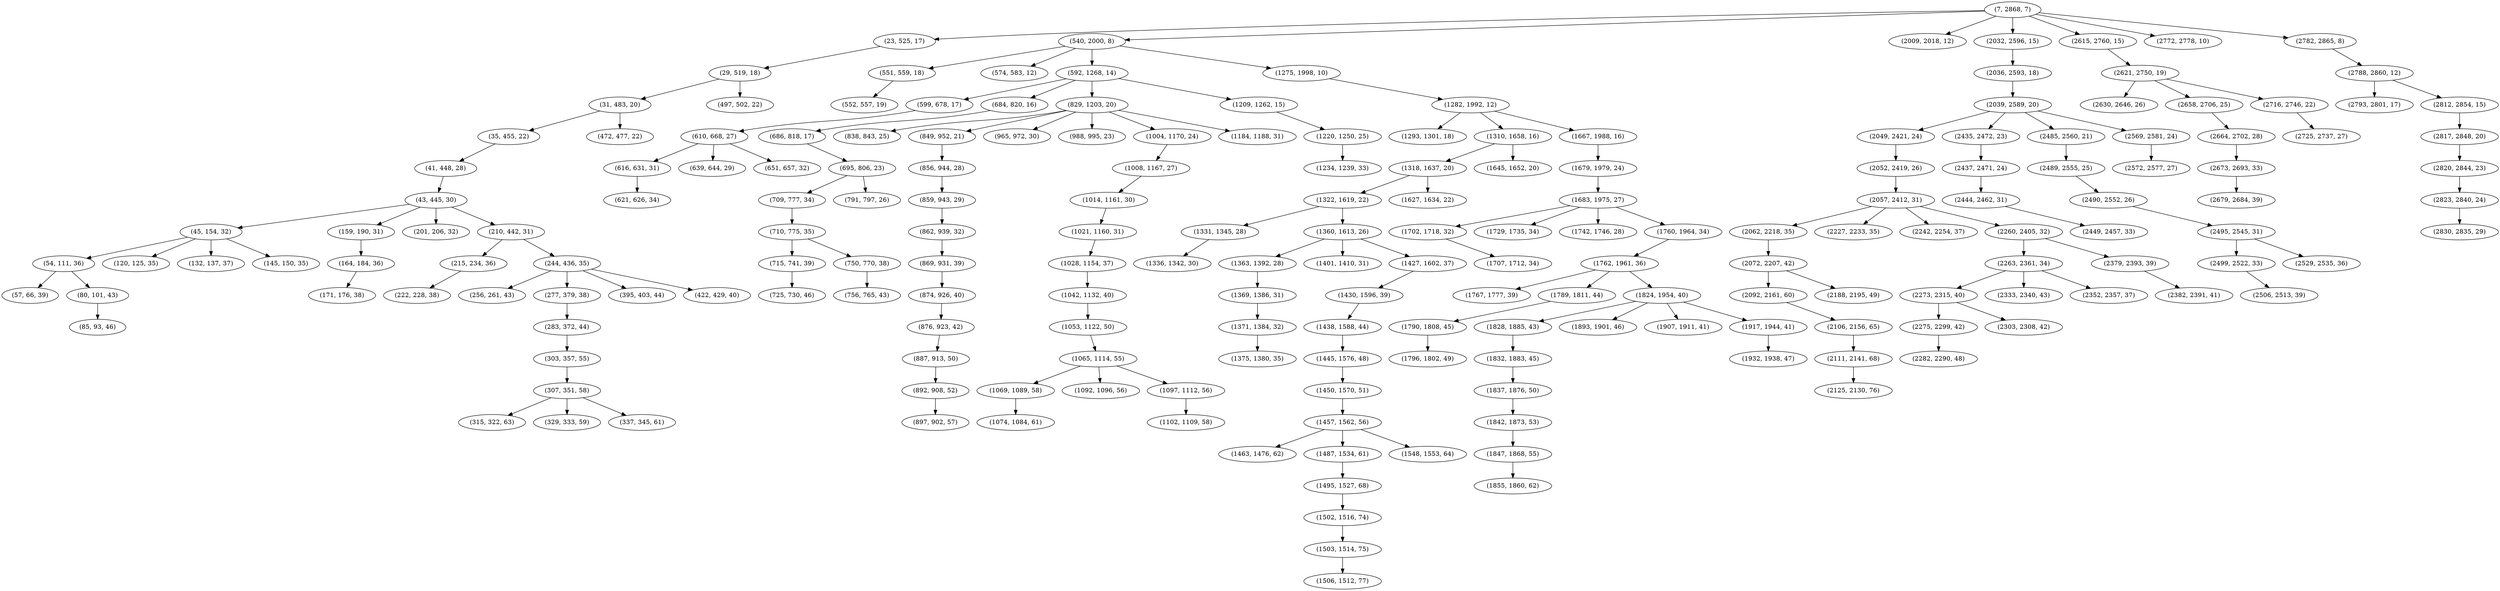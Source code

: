 digraph tree {
    "(7, 2868, 7)";
    "(23, 525, 17)";
    "(29, 519, 18)";
    "(31, 483, 20)";
    "(35, 455, 22)";
    "(41, 448, 28)";
    "(43, 445, 30)";
    "(45, 154, 32)";
    "(54, 111, 36)";
    "(57, 66, 39)";
    "(80, 101, 43)";
    "(85, 93, 46)";
    "(120, 125, 35)";
    "(132, 137, 37)";
    "(145, 150, 35)";
    "(159, 190, 31)";
    "(164, 184, 36)";
    "(171, 176, 38)";
    "(201, 206, 32)";
    "(210, 442, 31)";
    "(215, 234, 36)";
    "(222, 228, 38)";
    "(244, 436, 35)";
    "(256, 261, 43)";
    "(277, 379, 38)";
    "(283, 372, 44)";
    "(303, 357, 55)";
    "(307, 351, 58)";
    "(315, 322, 63)";
    "(329, 333, 59)";
    "(337, 345, 61)";
    "(395, 403, 44)";
    "(422, 429, 40)";
    "(472, 477, 22)";
    "(497, 502, 22)";
    "(540, 2000, 8)";
    "(551, 559, 18)";
    "(552, 557, 19)";
    "(574, 583, 12)";
    "(592, 1268, 14)";
    "(599, 678, 17)";
    "(610, 668, 27)";
    "(616, 631, 31)";
    "(621, 626, 34)";
    "(639, 644, 29)";
    "(651, 657, 32)";
    "(684, 820, 16)";
    "(686, 818, 17)";
    "(695, 806, 23)";
    "(709, 777, 34)";
    "(710, 775, 35)";
    "(715, 741, 39)";
    "(725, 730, 46)";
    "(750, 770, 38)";
    "(756, 765, 43)";
    "(791, 797, 26)";
    "(829, 1203, 20)";
    "(838, 843, 25)";
    "(849, 952, 21)";
    "(856, 944, 28)";
    "(859, 943, 29)";
    "(862, 939, 32)";
    "(869, 931, 39)";
    "(874, 926, 40)";
    "(876, 923, 42)";
    "(887, 913, 50)";
    "(892, 908, 52)";
    "(897, 902, 57)";
    "(965, 972, 30)";
    "(988, 995, 23)";
    "(1004, 1170, 24)";
    "(1008, 1167, 27)";
    "(1014, 1161, 30)";
    "(1021, 1160, 31)";
    "(1028, 1154, 37)";
    "(1042, 1132, 40)";
    "(1053, 1122, 50)";
    "(1065, 1114, 55)";
    "(1069, 1089, 58)";
    "(1074, 1084, 61)";
    "(1092, 1096, 56)";
    "(1097, 1112, 56)";
    "(1102, 1109, 58)";
    "(1184, 1188, 31)";
    "(1209, 1262, 15)";
    "(1220, 1250, 25)";
    "(1234, 1239, 33)";
    "(1275, 1998, 10)";
    "(1282, 1992, 12)";
    "(1293, 1301, 18)";
    "(1310, 1658, 16)";
    "(1318, 1637, 20)";
    "(1322, 1619, 22)";
    "(1331, 1345, 28)";
    "(1336, 1342, 30)";
    "(1360, 1613, 26)";
    "(1363, 1392, 28)";
    "(1369, 1386, 31)";
    "(1371, 1384, 32)";
    "(1375, 1380, 35)";
    "(1401, 1410, 31)";
    "(1427, 1602, 37)";
    "(1430, 1596, 39)";
    "(1438, 1588, 44)";
    "(1445, 1576, 48)";
    "(1450, 1570, 51)";
    "(1457, 1562, 56)";
    "(1463, 1476, 62)";
    "(1487, 1534, 61)";
    "(1495, 1527, 68)";
    "(1502, 1516, 74)";
    "(1503, 1514, 75)";
    "(1506, 1512, 77)";
    "(1548, 1553, 64)";
    "(1627, 1634, 22)";
    "(1645, 1652, 20)";
    "(1667, 1988, 16)";
    "(1679, 1979, 24)";
    "(1683, 1975, 27)";
    "(1702, 1718, 32)";
    "(1707, 1712, 34)";
    "(1729, 1735, 34)";
    "(1742, 1746, 28)";
    "(1760, 1964, 34)";
    "(1762, 1961, 36)";
    "(1767, 1777, 39)";
    "(1789, 1811, 44)";
    "(1790, 1808, 45)";
    "(1796, 1802, 49)";
    "(1824, 1954, 40)";
    "(1828, 1885, 43)";
    "(1832, 1883, 45)";
    "(1837, 1876, 50)";
    "(1842, 1873, 53)";
    "(1847, 1868, 55)";
    "(1855, 1860, 62)";
    "(1893, 1901, 46)";
    "(1907, 1911, 41)";
    "(1917, 1944, 41)";
    "(1932, 1938, 47)";
    "(2009, 2018, 12)";
    "(2032, 2596, 15)";
    "(2036, 2593, 18)";
    "(2039, 2589, 20)";
    "(2049, 2421, 24)";
    "(2052, 2419, 26)";
    "(2057, 2412, 31)";
    "(2062, 2218, 35)";
    "(2072, 2207, 42)";
    "(2092, 2161, 60)";
    "(2106, 2156, 65)";
    "(2111, 2141, 68)";
    "(2125, 2130, 76)";
    "(2188, 2195, 49)";
    "(2227, 2233, 35)";
    "(2242, 2254, 37)";
    "(2260, 2405, 32)";
    "(2263, 2361, 34)";
    "(2273, 2315, 40)";
    "(2275, 2299, 42)";
    "(2282, 2290, 48)";
    "(2303, 2308, 42)";
    "(2333, 2340, 43)";
    "(2352, 2357, 37)";
    "(2379, 2393, 39)";
    "(2382, 2391, 41)";
    "(2435, 2472, 23)";
    "(2437, 2471, 24)";
    "(2444, 2462, 31)";
    "(2449, 2457, 33)";
    "(2485, 2560, 21)";
    "(2489, 2555, 25)";
    "(2490, 2552, 26)";
    "(2495, 2545, 31)";
    "(2499, 2522, 33)";
    "(2506, 2513, 39)";
    "(2529, 2535, 36)";
    "(2569, 2581, 24)";
    "(2572, 2577, 27)";
    "(2615, 2760, 15)";
    "(2621, 2750, 19)";
    "(2630, 2646, 26)";
    "(2658, 2706, 25)";
    "(2664, 2702, 28)";
    "(2673, 2693, 33)";
    "(2679, 2684, 39)";
    "(2716, 2746, 22)";
    "(2725, 2737, 27)";
    "(2772, 2778, 10)";
    "(2782, 2865, 8)";
    "(2788, 2860, 12)";
    "(2793, 2801, 17)";
    "(2812, 2854, 15)";
    "(2817, 2848, 20)";
    "(2820, 2844, 23)";
    "(2823, 2840, 24)";
    "(2830, 2835, 29)";
    "(7, 2868, 7)" -> "(23, 525, 17)";
    "(7, 2868, 7)" -> "(540, 2000, 8)";
    "(7, 2868, 7)" -> "(2009, 2018, 12)";
    "(7, 2868, 7)" -> "(2032, 2596, 15)";
    "(7, 2868, 7)" -> "(2615, 2760, 15)";
    "(7, 2868, 7)" -> "(2772, 2778, 10)";
    "(7, 2868, 7)" -> "(2782, 2865, 8)";
    "(23, 525, 17)" -> "(29, 519, 18)";
    "(29, 519, 18)" -> "(31, 483, 20)";
    "(29, 519, 18)" -> "(497, 502, 22)";
    "(31, 483, 20)" -> "(35, 455, 22)";
    "(31, 483, 20)" -> "(472, 477, 22)";
    "(35, 455, 22)" -> "(41, 448, 28)";
    "(41, 448, 28)" -> "(43, 445, 30)";
    "(43, 445, 30)" -> "(45, 154, 32)";
    "(43, 445, 30)" -> "(159, 190, 31)";
    "(43, 445, 30)" -> "(201, 206, 32)";
    "(43, 445, 30)" -> "(210, 442, 31)";
    "(45, 154, 32)" -> "(54, 111, 36)";
    "(45, 154, 32)" -> "(120, 125, 35)";
    "(45, 154, 32)" -> "(132, 137, 37)";
    "(45, 154, 32)" -> "(145, 150, 35)";
    "(54, 111, 36)" -> "(57, 66, 39)";
    "(54, 111, 36)" -> "(80, 101, 43)";
    "(80, 101, 43)" -> "(85, 93, 46)";
    "(159, 190, 31)" -> "(164, 184, 36)";
    "(164, 184, 36)" -> "(171, 176, 38)";
    "(210, 442, 31)" -> "(215, 234, 36)";
    "(210, 442, 31)" -> "(244, 436, 35)";
    "(215, 234, 36)" -> "(222, 228, 38)";
    "(244, 436, 35)" -> "(256, 261, 43)";
    "(244, 436, 35)" -> "(277, 379, 38)";
    "(244, 436, 35)" -> "(395, 403, 44)";
    "(244, 436, 35)" -> "(422, 429, 40)";
    "(277, 379, 38)" -> "(283, 372, 44)";
    "(283, 372, 44)" -> "(303, 357, 55)";
    "(303, 357, 55)" -> "(307, 351, 58)";
    "(307, 351, 58)" -> "(315, 322, 63)";
    "(307, 351, 58)" -> "(329, 333, 59)";
    "(307, 351, 58)" -> "(337, 345, 61)";
    "(540, 2000, 8)" -> "(551, 559, 18)";
    "(540, 2000, 8)" -> "(574, 583, 12)";
    "(540, 2000, 8)" -> "(592, 1268, 14)";
    "(540, 2000, 8)" -> "(1275, 1998, 10)";
    "(551, 559, 18)" -> "(552, 557, 19)";
    "(592, 1268, 14)" -> "(599, 678, 17)";
    "(592, 1268, 14)" -> "(684, 820, 16)";
    "(592, 1268, 14)" -> "(829, 1203, 20)";
    "(592, 1268, 14)" -> "(1209, 1262, 15)";
    "(599, 678, 17)" -> "(610, 668, 27)";
    "(610, 668, 27)" -> "(616, 631, 31)";
    "(610, 668, 27)" -> "(639, 644, 29)";
    "(610, 668, 27)" -> "(651, 657, 32)";
    "(616, 631, 31)" -> "(621, 626, 34)";
    "(684, 820, 16)" -> "(686, 818, 17)";
    "(686, 818, 17)" -> "(695, 806, 23)";
    "(695, 806, 23)" -> "(709, 777, 34)";
    "(695, 806, 23)" -> "(791, 797, 26)";
    "(709, 777, 34)" -> "(710, 775, 35)";
    "(710, 775, 35)" -> "(715, 741, 39)";
    "(710, 775, 35)" -> "(750, 770, 38)";
    "(715, 741, 39)" -> "(725, 730, 46)";
    "(750, 770, 38)" -> "(756, 765, 43)";
    "(829, 1203, 20)" -> "(838, 843, 25)";
    "(829, 1203, 20)" -> "(849, 952, 21)";
    "(829, 1203, 20)" -> "(965, 972, 30)";
    "(829, 1203, 20)" -> "(988, 995, 23)";
    "(829, 1203, 20)" -> "(1004, 1170, 24)";
    "(829, 1203, 20)" -> "(1184, 1188, 31)";
    "(849, 952, 21)" -> "(856, 944, 28)";
    "(856, 944, 28)" -> "(859, 943, 29)";
    "(859, 943, 29)" -> "(862, 939, 32)";
    "(862, 939, 32)" -> "(869, 931, 39)";
    "(869, 931, 39)" -> "(874, 926, 40)";
    "(874, 926, 40)" -> "(876, 923, 42)";
    "(876, 923, 42)" -> "(887, 913, 50)";
    "(887, 913, 50)" -> "(892, 908, 52)";
    "(892, 908, 52)" -> "(897, 902, 57)";
    "(1004, 1170, 24)" -> "(1008, 1167, 27)";
    "(1008, 1167, 27)" -> "(1014, 1161, 30)";
    "(1014, 1161, 30)" -> "(1021, 1160, 31)";
    "(1021, 1160, 31)" -> "(1028, 1154, 37)";
    "(1028, 1154, 37)" -> "(1042, 1132, 40)";
    "(1042, 1132, 40)" -> "(1053, 1122, 50)";
    "(1053, 1122, 50)" -> "(1065, 1114, 55)";
    "(1065, 1114, 55)" -> "(1069, 1089, 58)";
    "(1065, 1114, 55)" -> "(1092, 1096, 56)";
    "(1065, 1114, 55)" -> "(1097, 1112, 56)";
    "(1069, 1089, 58)" -> "(1074, 1084, 61)";
    "(1097, 1112, 56)" -> "(1102, 1109, 58)";
    "(1209, 1262, 15)" -> "(1220, 1250, 25)";
    "(1220, 1250, 25)" -> "(1234, 1239, 33)";
    "(1275, 1998, 10)" -> "(1282, 1992, 12)";
    "(1282, 1992, 12)" -> "(1293, 1301, 18)";
    "(1282, 1992, 12)" -> "(1310, 1658, 16)";
    "(1282, 1992, 12)" -> "(1667, 1988, 16)";
    "(1310, 1658, 16)" -> "(1318, 1637, 20)";
    "(1310, 1658, 16)" -> "(1645, 1652, 20)";
    "(1318, 1637, 20)" -> "(1322, 1619, 22)";
    "(1318, 1637, 20)" -> "(1627, 1634, 22)";
    "(1322, 1619, 22)" -> "(1331, 1345, 28)";
    "(1322, 1619, 22)" -> "(1360, 1613, 26)";
    "(1331, 1345, 28)" -> "(1336, 1342, 30)";
    "(1360, 1613, 26)" -> "(1363, 1392, 28)";
    "(1360, 1613, 26)" -> "(1401, 1410, 31)";
    "(1360, 1613, 26)" -> "(1427, 1602, 37)";
    "(1363, 1392, 28)" -> "(1369, 1386, 31)";
    "(1369, 1386, 31)" -> "(1371, 1384, 32)";
    "(1371, 1384, 32)" -> "(1375, 1380, 35)";
    "(1427, 1602, 37)" -> "(1430, 1596, 39)";
    "(1430, 1596, 39)" -> "(1438, 1588, 44)";
    "(1438, 1588, 44)" -> "(1445, 1576, 48)";
    "(1445, 1576, 48)" -> "(1450, 1570, 51)";
    "(1450, 1570, 51)" -> "(1457, 1562, 56)";
    "(1457, 1562, 56)" -> "(1463, 1476, 62)";
    "(1457, 1562, 56)" -> "(1487, 1534, 61)";
    "(1457, 1562, 56)" -> "(1548, 1553, 64)";
    "(1487, 1534, 61)" -> "(1495, 1527, 68)";
    "(1495, 1527, 68)" -> "(1502, 1516, 74)";
    "(1502, 1516, 74)" -> "(1503, 1514, 75)";
    "(1503, 1514, 75)" -> "(1506, 1512, 77)";
    "(1667, 1988, 16)" -> "(1679, 1979, 24)";
    "(1679, 1979, 24)" -> "(1683, 1975, 27)";
    "(1683, 1975, 27)" -> "(1702, 1718, 32)";
    "(1683, 1975, 27)" -> "(1729, 1735, 34)";
    "(1683, 1975, 27)" -> "(1742, 1746, 28)";
    "(1683, 1975, 27)" -> "(1760, 1964, 34)";
    "(1702, 1718, 32)" -> "(1707, 1712, 34)";
    "(1760, 1964, 34)" -> "(1762, 1961, 36)";
    "(1762, 1961, 36)" -> "(1767, 1777, 39)";
    "(1762, 1961, 36)" -> "(1789, 1811, 44)";
    "(1762, 1961, 36)" -> "(1824, 1954, 40)";
    "(1789, 1811, 44)" -> "(1790, 1808, 45)";
    "(1790, 1808, 45)" -> "(1796, 1802, 49)";
    "(1824, 1954, 40)" -> "(1828, 1885, 43)";
    "(1824, 1954, 40)" -> "(1893, 1901, 46)";
    "(1824, 1954, 40)" -> "(1907, 1911, 41)";
    "(1824, 1954, 40)" -> "(1917, 1944, 41)";
    "(1828, 1885, 43)" -> "(1832, 1883, 45)";
    "(1832, 1883, 45)" -> "(1837, 1876, 50)";
    "(1837, 1876, 50)" -> "(1842, 1873, 53)";
    "(1842, 1873, 53)" -> "(1847, 1868, 55)";
    "(1847, 1868, 55)" -> "(1855, 1860, 62)";
    "(1917, 1944, 41)" -> "(1932, 1938, 47)";
    "(2032, 2596, 15)" -> "(2036, 2593, 18)";
    "(2036, 2593, 18)" -> "(2039, 2589, 20)";
    "(2039, 2589, 20)" -> "(2049, 2421, 24)";
    "(2039, 2589, 20)" -> "(2435, 2472, 23)";
    "(2039, 2589, 20)" -> "(2485, 2560, 21)";
    "(2039, 2589, 20)" -> "(2569, 2581, 24)";
    "(2049, 2421, 24)" -> "(2052, 2419, 26)";
    "(2052, 2419, 26)" -> "(2057, 2412, 31)";
    "(2057, 2412, 31)" -> "(2062, 2218, 35)";
    "(2057, 2412, 31)" -> "(2227, 2233, 35)";
    "(2057, 2412, 31)" -> "(2242, 2254, 37)";
    "(2057, 2412, 31)" -> "(2260, 2405, 32)";
    "(2062, 2218, 35)" -> "(2072, 2207, 42)";
    "(2072, 2207, 42)" -> "(2092, 2161, 60)";
    "(2072, 2207, 42)" -> "(2188, 2195, 49)";
    "(2092, 2161, 60)" -> "(2106, 2156, 65)";
    "(2106, 2156, 65)" -> "(2111, 2141, 68)";
    "(2111, 2141, 68)" -> "(2125, 2130, 76)";
    "(2260, 2405, 32)" -> "(2263, 2361, 34)";
    "(2260, 2405, 32)" -> "(2379, 2393, 39)";
    "(2263, 2361, 34)" -> "(2273, 2315, 40)";
    "(2263, 2361, 34)" -> "(2333, 2340, 43)";
    "(2263, 2361, 34)" -> "(2352, 2357, 37)";
    "(2273, 2315, 40)" -> "(2275, 2299, 42)";
    "(2273, 2315, 40)" -> "(2303, 2308, 42)";
    "(2275, 2299, 42)" -> "(2282, 2290, 48)";
    "(2379, 2393, 39)" -> "(2382, 2391, 41)";
    "(2435, 2472, 23)" -> "(2437, 2471, 24)";
    "(2437, 2471, 24)" -> "(2444, 2462, 31)";
    "(2444, 2462, 31)" -> "(2449, 2457, 33)";
    "(2485, 2560, 21)" -> "(2489, 2555, 25)";
    "(2489, 2555, 25)" -> "(2490, 2552, 26)";
    "(2490, 2552, 26)" -> "(2495, 2545, 31)";
    "(2495, 2545, 31)" -> "(2499, 2522, 33)";
    "(2495, 2545, 31)" -> "(2529, 2535, 36)";
    "(2499, 2522, 33)" -> "(2506, 2513, 39)";
    "(2569, 2581, 24)" -> "(2572, 2577, 27)";
    "(2615, 2760, 15)" -> "(2621, 2750, 19)";
    "(2621, 2750, 19)" -> "(2630, 2646, 26)";
    "(2621, 2750, 19)" -> "(2658, 2706, 25)";
    "(2621, 2750, 19)" -> "(2716, 2746, 22)";
    "(2658, 2706, 25)" -> "(2664, 2702, 28)";
    "(2664, 2702, 28)" -> "(2673, 2693, 33)";
    "(2673, 2693, 33)" -> "(2679, 2684, 39)";
    "(2716, 2746, 22)" -> "(2725, 2737, 27)";
    "(2782, 2865, 8)" -> "(2788, 2860, 12)";
    "(2788, 2860, 12)" -> "(2793, 2801, 17)";
    "(2788, 2860, 12)" -> "(2812, 2854, 15)";
    "(2812, 2854, 15)" -> "(2817, 2848, 20)";
    "(2817, 2848, 20)" -> "(2820, 2844, 23)";
    "(2820, 2844, 23)" -> "(2823, 2840, 24)";
    "(2823, 2840, 24)" -> "(2830, 2835, 29)";
}

